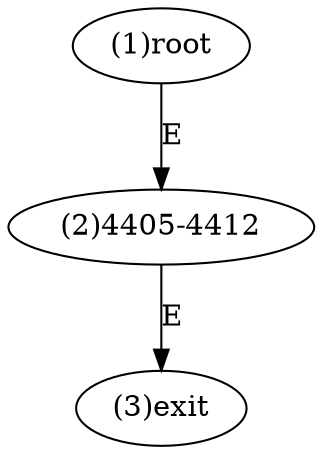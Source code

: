 digraph "" { 
1[ label="(1)root"];
2[ label="(2)4405-4412"];
3[ label="(3)exit"];
1->2[ label="E"];
2->3[ label="E"];
}